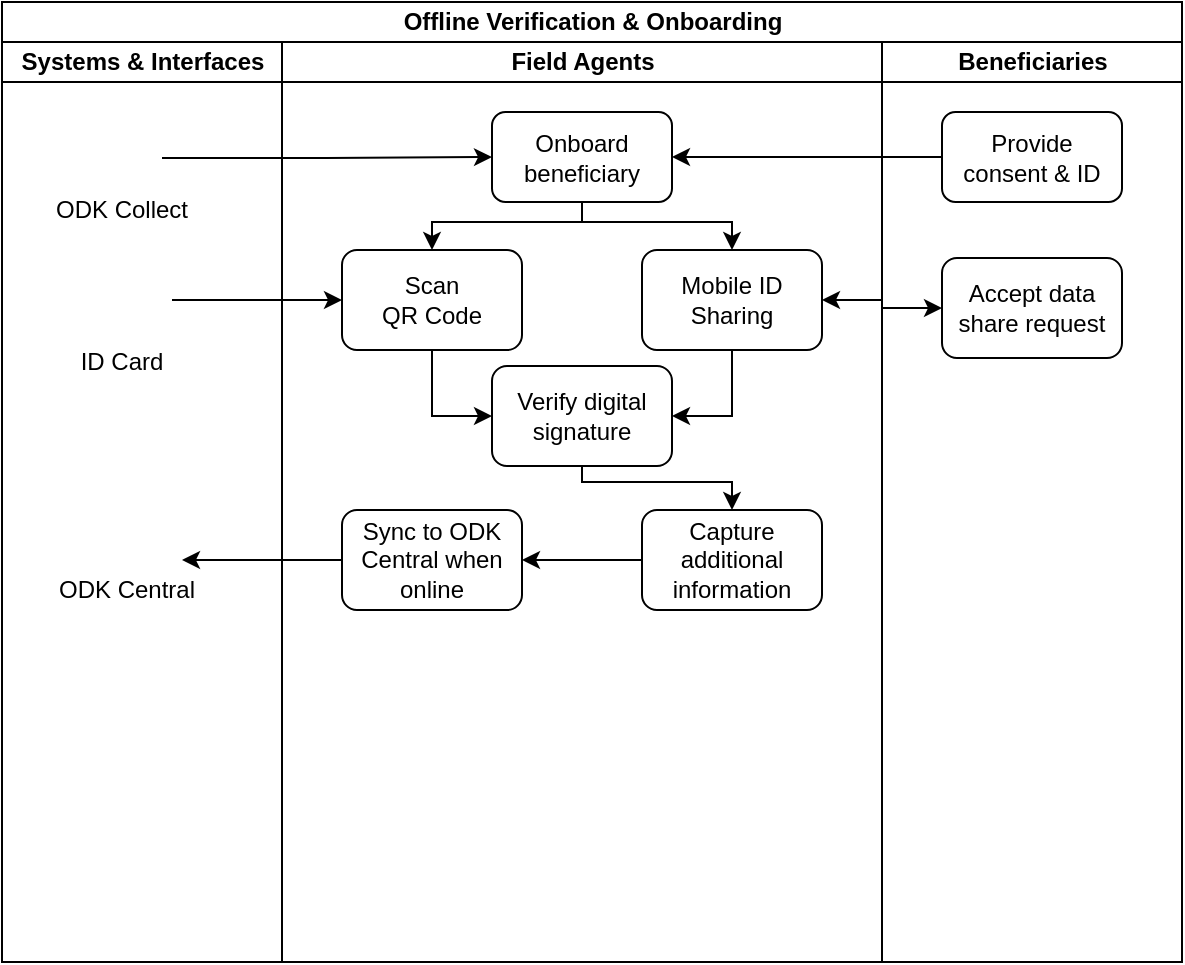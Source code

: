 <mxfile version="20.8.10" type="github">
  <diagram name="Page-1" id="o-WcfcInXSFLguWIEui-">
    <mxGraphModel dx="241" dy="134" grid="1" gridSize="10" guides="1" tooltips="1" connect="1" arrows="1" fold="1" page="1" pageScale="1" pageWidth="800" pageHeight="750" math="0" shadow="0">
      <root>
        <mxCell id="0" />
        <mxCell id="1" parent="0" />
        <mxCell id="ue6BMAs2nXa-dUuCiXmT-1" value="Offline Verification &amp;amp; Onboarding" style="swimlane;childLayout=stackLayout;resizeParent=1;resizeParentMax=0;startSize=20;html=1;" parent="1" vertex="1">
          <mxGeometry x="30" y="30" width="590" height="480" as="geometry">
            <mxRectangle x="190.0" y="10" width="70" height="30" as="alternateBounds" />
          </mxGeometry>
        </mxCell>
        <mxCell id="QSrDR_21kvqN6bvWDip8-5" style="edgeStyle=orthogonalEdgeStyle;rounded=0;orthogonalLoop=1;jettySize=auto;html=1;entryX=0;entryY=0.5;entryDx=0;entryDy=0;" edge="1" parent="ue6BMAs2nXa-dUuCiXmT-1" source="QSrDR_21kvqN6bvWDip8-3" target="QSrDR_21kvqN6bvWDip8-8">
          <mxGeometry relative="1" as="geometry">
            <mxPoint x="240" y="163" as="targetPoint" />
          </mxGeometry>
        </mxCell>
        <mxCell id="ue6BMAs2nXa-dUuCiXmT-2" value="Systems &amp;amp; Interfaces" style="swimlane;startSize=20;html=1;" parent="ue6BMAs2nXa-dUuCiXmT-1" vertex="1">
          <mxGeometry y="20" width="140" height="460" as="geometry">
            <mxRectangle y="20" width="40" height="460" as="alternateBounds" />
          </mxGeometry>
        </mxCell>
        <mxCell id="ue6BMAs2nXa-dUuCiXmT-31" value="" style="shape=image;verticalLabelPosition=bottom;verticalAlign=top;imageAspect=0;image=https://play-lh.googleusercontent.com/o1wBffF6jmXOXSGs6OQDcPwNmrnIMwPX61b00_GfuA27TAG_M592SfylBXB31ExNa8nG=w240-h480-rw" parent="ue6BMAs2nXa-dUuCiXmT-2" vertex="1">
          <mxGeometry x="40" y="38" width="40" height="40" as="geometry" />
        </mxCell>
        <mxCell id="QSrDR_21kvqN6bvWDip8-3" value="" style="shape=image;verticalLabelPosition=bottom;verticalAlign=top;imageAspect=0;image=https://cdn3.iconfinder.com/data/icons/documents-id-cards/64/47_id-card-qr-code-512.png" vertex="1" parent="ue6BMAs2nXa-dUuCiXmT-2">
          <mxGeometry x="35" y="104" width="50" height="50" as="geometry" />
        </mxCell>
        <mxCell id="QSrDR_21kvqN6bvWDip8-24" value="ODK Collect" style="text;html=1;strokeColor=none;fillColor=none;align=center;verticalAlign=middle;whiteSpace=wrap;rounded=0;" vertex="1" parent="ue6BMAs2nXa-dUuCiXmT-2">
          <mxGeometry x="25" y="69" width="70" height="30" as="geometry" />
        </mxCell>
        <mxCell id="QSrDR_21kvqN6bvWDip8-27" value="ID Card" style="text;html=1;strokeColor=none;fillColor=none;align=center;verticalAlign=middle;whiteSpace=wrap;rounded=0;" vertex="1" parent="ue6BMAs2nXa-dUuCiXmT-2">
          <mxGeometry x="25" y="150" width="70" height="20" as="geometry" />
        </mxCell>
        <mxCell id="QSrDR_21kvqN6bvWDip8-34" value="" style="group" vertex="1" connectable="0" parent="ue6BMAs2nXa-dUuCiXmT-2">
          <mxGeometry x="25" y="240" width="75" height="44" as="geometry" />
        </mxCell>
        <mxCell id="QSrDR_21kvqN6bvWDip8-31" value="" style="shape=image;verticalLabelPosition=bottom;verticalAlign=top;imageAspect=0;image=https://docs.getodk.org/_static/odk-logo.svg" vertex="1" parent="QSrDR_21kvqN6bvWDip8-34">
          <mxGeometry x="15" width="45" height="24" as="geometry" />
        </mxCell>
        <mxCell id="QSrDR_21kvqN6bvWDip8-32" value="ODK Central" style="text;html=1;strokeColor=none;fillColor=none;align=center;verticalAlign=middle;whiteSpace=wrap;rounded=0;" vertex="1" parent="QSrDR_21kvqN6bvWDip8-34">
          <mxGeometry y="24" width="75" height="20" as="geometry" />
        </mxCell>
        <mxCell id="ue6BMAs2nXa-dUuCiXmT-3" value="Field Agents" style="swimlane;startSize=20;html=1;" parent="ue6BMAs2nXa-dUuCiXmT-1" vertex="1">
          <mxGeometry x="140" y="20" width="300" height="460" as="geometry" />
        </mxCell>
        <mxCell id="QSrDR_21kvqN6bvWDip8-12" style="edgeStyle=orthogonalEdgeStyle;rounded=0;orthogonalLoop=1;jettySize=auto;html=1;entryX=0.5;entryY=0;entryDx=0;entryDy=0;exitX=0.5;exitY=1;exitDx=0;exitDy=0;" edge="1" parent="ue6BMAs2nXa-dUuCiXmT-3" source="QSrDR_21kvqN6bvWDip8-1" target="QSrDR_21kvqN6bvWDip8-8">
          <mxGeometry relative="1" as="geometry">
            <Array as="points">
              <mxPoint x="150" y="90" />
              <mxPoint x="75" y="90" />
            </Array>
          </mxGeometry>
        </mxCell>
        <mxCell id="QSrDR_21kvqN6bvWDip8-1" value="Onboard beneficiary" style="rounded=1;whiteSpace=wrap;html=1;" vertex="1" parent="ue6BMAs2nXa-dUuCiXmT-3">
          <mxGeometry x="105" y="35" width="90" height="45" as="geometry" />
        </mxCell>
        <mxCell id="QSrDR_21kvqN6bvWDip8-18" style="edgeStyle=orthogonalEdgeStyle;rounded=0;orthogonalLoop=1;jettySize=auto;html=1;entryX=0;entryY=0.5;entryDx=0;entryDy=0;startArrow=none;startFill=0;" edge="1" parent="ue6BMAs2nXa-dUuCiXmT-3" source="QSrDR_21kvqN6bvWDip8-8" target="QSrDR_21kvqN6bvWDip8-15">
          <mxGeometry relative="1" as="geometry" />
        </mxCell>
        <mxCell id="QSrDR_21kvqN6bvWDip8-8" value="Scan &lt;br&gt;QR Code" style="rounded=1;whiteSpace=wrap;html=1;" vertex="1" parent="ue6BMAs2nXa-dUuCiXmT-3">
          <mxGeometry x="30" y="104" width="90" height="50" as="geometry" />
        </mxCell>
        <mxCell id="QSrDR_21kvqN6bvWDip8-19" style="edgeStyle=orthogonalEdgeStyle;rounded=0;orthogonalLoop=1;jettySize=auto;html=1;entryX=1;entryY=0.5;entryDx=0;entryDy=0;startArrow=none;startFill=0;" edge="1" parent="ue6BMAs2nXa-dUuCiXmT-3" source="QSrDR_21kvqN6bvWDip8-10" target="QSrDR_21kvqN6bvWDip8-15">
          <mxGeometry relative="1" as="geometry" />
        </mxCell>
        <mxCell id="QSrDR_21kvqN6bvWDip8-10" value="Mobile ID Sharing" style="rounded=1;whiteSpace=wrap;html=1;" vertex="1" parent="ue6BMAs2nXa-dUuCiXmT-3">
          <mxGeometry x="180" y="104" width="90" height="50" as="geometry" />
        </mxCell>
        <mxCell id="QSrDR_21kvqN6bvWDip8-13" style="edgeStyle=orthogonalEdgeStyle;rounded=0;orthogonalLoop=1;jettySize=auto;html=1;entryX=0.5;entryY=0;entryDx=0;entryDy=0;exitX=0.5;exitY=1;exitDx=0;exitDy=0;" edge="1" parent="ue6BMAs2nXa-dUuCiXmT-3" source="QSrDR_21kvqN6bvWDip8-1" target="QSrDR_21kvqN6bvWDip8-10">
          <mxGeometry relative="1" as="geometry">
            <mxPoint x="150" y="130" as="targetPoint" />
            <Array as="points">
              <mxPoint x="150" y="90" />
              <mxPoint x="225" y="90" />
            </Array>
          </mxGeometry>
        </mxCell>
        <mxCell id="QSrDR_21kvqN6bvWDip8-23" value="" style="edgeStyle=orthogonalEdgeStyle;rounded=0;orthogonalLoop=1;jettySize=auto;html=1;startArrow=none;startFill=0;entryX=0.5;entryY=0;entryDx=0;entryDy=0;" edge="1" parent="ue6BMAs2nXa-dUuCiXmT-3" source="QSrDR_21kvqN6bvWDip8-15" target="QSrDR_21kvqN6bvWDip8-22">
          <mxGeometry relative="1" as="geometry">
            <Array as="points">
              <mxPoint x="150" y="220" />
              <mxPoint x="225" y="220" />
            </Array>
          </mxGeometry>
        </mxCell>
        <mxCell id="QSrDR_21kvqN6bvWDip8-15" value="Verify digital signature" style="rounded=1;whiteSpace=wrap;html=1;" vertex="1" parent="ue6BMAs2nXa-dUuCiXmT-3">
          <mxGeometry x="105" y="162" width="90" height="50" as="geometry" />
        </mxCell>
        <mxCell id="QSrDR_21kvqN6bvWDip8-29" value="" style="edgeStyle=orthogonalEdgeStyle;rounded=0;orthogonalLoop=1;jettySize=auto;html=1;startArrow=none;startFill=0;" edge="1" parent="ue6BMAs2nXa-dUuCiXmT-3" source="QSrDR_21kvqN6bvWDip8-22" target="QSrDR_21kvqN6bvWDip8-28">
          <mxGeometry relative="1" as="geometry" />
        </mxCell>
        <mxCell id="QSrDR_21kvqN6bvWDip8-22" value="Capture additional information" style="rounded=1;whiteSpace=wrap;html=1;" vertex="1" parent="ue6BMAs2nXa-dUuCiXmT-3">
          <mxGeometry x="180" y="234" width="90" height="50" as="geometry" />
        </mxCell>
        <mxCell id="QSrDR_21kvqN6bvWDip8-28" value="Sync to ODK Central when online" style="rounded=1;whiteSpace=wrap;html=1;" vertex="1" parent="ue6BMAs2nXa-dUuCiXmT-3">
          <mxGeometry x="30" y="234" width="90" height="50" as="geometry" />
        </mxCell>
        <mxCell id="ue6BMAs2nXa-dUuCiXmT-4" value="Beneficiaries" style="swimlane;startSize=20;html=1;" parent="ue6BMAs2nXa-dUuCiXmT-1" vertex="1">
          <mxGeometry x="440" y="20" width="150" height="460" as="geometry" />
        </mxCell>
        <mxCell id="QSrDR_21kvqN6bvWDip8-6" value="Provide &lt;br&gt;consent &amp;amp; ID" style="rounded=1;whiteSpace=wrap;html=1;" vertex="1" parent="ue6BMAs2nXa-dUuCiXmT-4">
          <mxGeometry x="30" y="35" width="90" height="45" as="geometry" />
        </mxCell>
        <mxCell id="QSrDR_21kvqN6bvWDip8-11" value="Accept data share request" style="rounded=1;whiteSpace=wrap;html=1;" vertex="1" parent="ue6BMAs2nXa-dUuCiXmT-4">
          <mxGeometry x="30" y="108" width="90" height="50" as="geometry" />
        </mxCell>
        <mxCell id="QSrDR_21kvqN6bvWDip8-4" style="edgeStyle=orthogonalEdgeStyle;rounded=0;orthogonalLoop=1;jettySize=auto;html=1;" edge="1" parent="ue6BMAs2nXa-dUuCiXmT-1" source="ue6BMAs2nXa-dUuCiXmT-31" target="QSrDR_21kvqN6bvWDip8-1">
          <mxGeometry relative="1" as="geometry" />
        </mxCell>
        <mxCell id="QSrDR_21kvqN6bvWDip8-7" style="edgeStyle=orthogonalEdgeStyle;rounded=0;orthogonalLoop=1;jettySize=auto;html=1;entryX=1;entryY=0.5;entryDx=0;entryDy=0;" edge="1" parent="ue6BMAs2nXa-dUuCiXmT-1" source="QSrDR_21kvqN6bvWDip8-6" target="QSrDR_21kvqN6bvWDip8-1">
          <mxGeometry relative="1" as="geometry" />
        </mxCell>
        <mxCell id="QSrDR_21kvqN6bvWDip8-14" style="edgeStyle=orthogonalEdgeStyle;rounded=0;orthogonalLoop=1;jettySize=auto;html=1;startArrow=classic;startFill=1;" edge="1" parent="ue6BMAs2nXa-dUuCiXmT-1" source="QSrDR_21kvqN6bvWDip8-11" target="QSrDR_21kvqN6bvWDip8-10">
          <mxGeometry relative="1" as="geometry" />
        </mxCell>
        <mxCell id="QSrDR_21kvqN6bvWDip8-36" style="edgeStyle=orthogonalEdgeStyle;rounded=0;orthogonalLoop=1;jettySize=auto;html=1;startArrow=none;startFill=0;" edge="1" parent="1" source="QSrDR_21kvqN6bvWDip8-28">
          <mxGeometry relative="1" as="geometry">
            <mxPoint x="120" y="309" as="targetPoint" />
          </mxGeometry>
        </mxCell>
      </root>
    </mxGraphModel>
  </diagram>
</mxfile>

